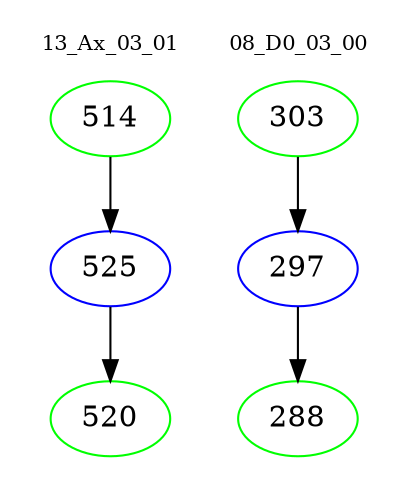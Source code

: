 digraph{
subgraph cluster_0 {
color = white
label = "13_Ax_03_01";
fontsize=10;
T0_514 [label="514", color="green"]
T0_514 -> T0_525 [color="black"]
T0_525 [label="525", color="blue"]
T0_525 -> T0_520 [color="black"]
T0_520 [label="520", color="green"]
}
subgraph cluster_1 {
color = white
label = "08_D0_03_00";
fontsize=10;
T1_303 [label="303", color="green"]
T1_303 -> T1_297 [color="black"]
T1_297 [label="297", color="blue"]
T1_297 -> T1_288 [color="black"]
T1_288 [label="288", color="green"]
}
}
